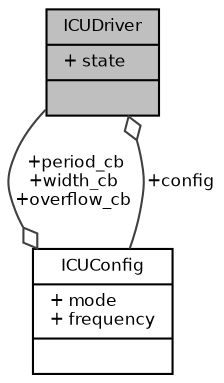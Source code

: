 digraph "ICUDriver"
{
  bgcolor="transparent";
  edge [fontname="Helvetica",fontsize="8",labelfontname="Helvetica",labelfontsize="8"];
  node [fontname="Helvetica",fontsize="8",shape=record];
  Node1 [label="{ICUDriver\n|+ state\l|}",height=0.2,width=0.4,color="black", fillcolor="grey75", style="filled", fontcolor="black"];
  Node2 -> Node1 [color="grey25",fontsize="8",style="solid",label=" +config" ,arrowhead="odiamond",fontname="Helvetica"];
  Node2 [label="{ICUConfig\n|+ mode\l+ frequency\l|}",height=0.2,width=0.4,color="black",URL="$struct_i_c_u_config.html",tooltip="Driver configuration structure. "];
  Node1 -> Node2 [color="grey25",fontsize="8",style="solid",label=" +period_cb\n+width_cb\n+overflow_cb" ,arrowhead="odiamond",fontname="Helvetica"];
}
